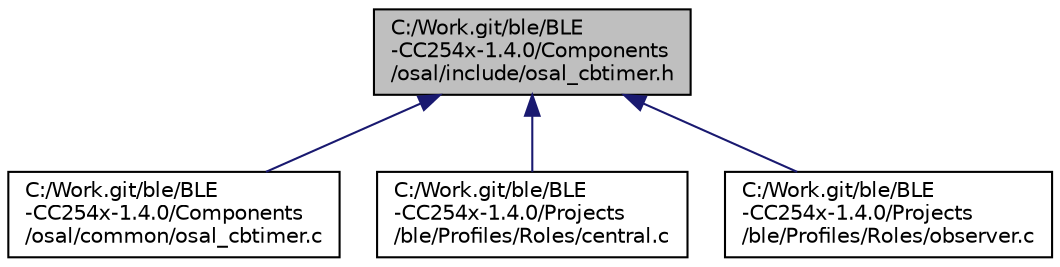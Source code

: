 digraph "C:/Work.git/ble/BLE-CC254x-1.4.0/Components/osal/include/osal_cbtimer.h"
{
  edge [fontname="Helvetica",fontsize="10",labelfontname="Helvetica",labelfontsize="10"];
  node [fontname="Helvetica",fontsize="10",shape=record];
  Node1 [label="C:/Work.git/ble/BLE\l-CC254x-1.4.0/Components\l/osal/include/osal_cbtimer.h",height=0.2,width=0.4,color="black", fillcolor="grey75", style="filled" fontcolor="black"];
  Node1 -> Node2 [dir="back",color="midnightblue",fontsize="10",style="solid",fontname="Helvetica"];
  Node2 [label="C:/Work.git/ble/BLE\l-CC254x-1.4.0/Components\l/osal/common/osal_cbtimer.c",height=0.2,width=0.4,color="black", fillcolor="white", style="filled",URL="$osal__cbtimer_8c.html"];
  Node1 -> Node3 [dir="back",color="midnightblue",fontsize="10",style="solid",fontname="Helvetica"];
  Node3 [label="C:/Work.git/ble/BLE\l-CC254x-1.4.0/Projects\l/ble/Profiles/Roles/central.c",height=0.2,width=0.4,color="black", fillcolor="white", style="filled",URL="$central_8c.html"];
  Node1 -> Node4 [dir="back",color="midnightblue",fontsize="10",style="solid",fontname="Helvetica"];
  Node4 [label="C:/Work.git/ble/BLE\l-CC254x-1.4.0/Projects\l/ble/Profiles/Roles/observer.c",height=0.2,width=0.4,color="black", fillcolor="white", style="filled",URL="$observer_8c.html"];
}
